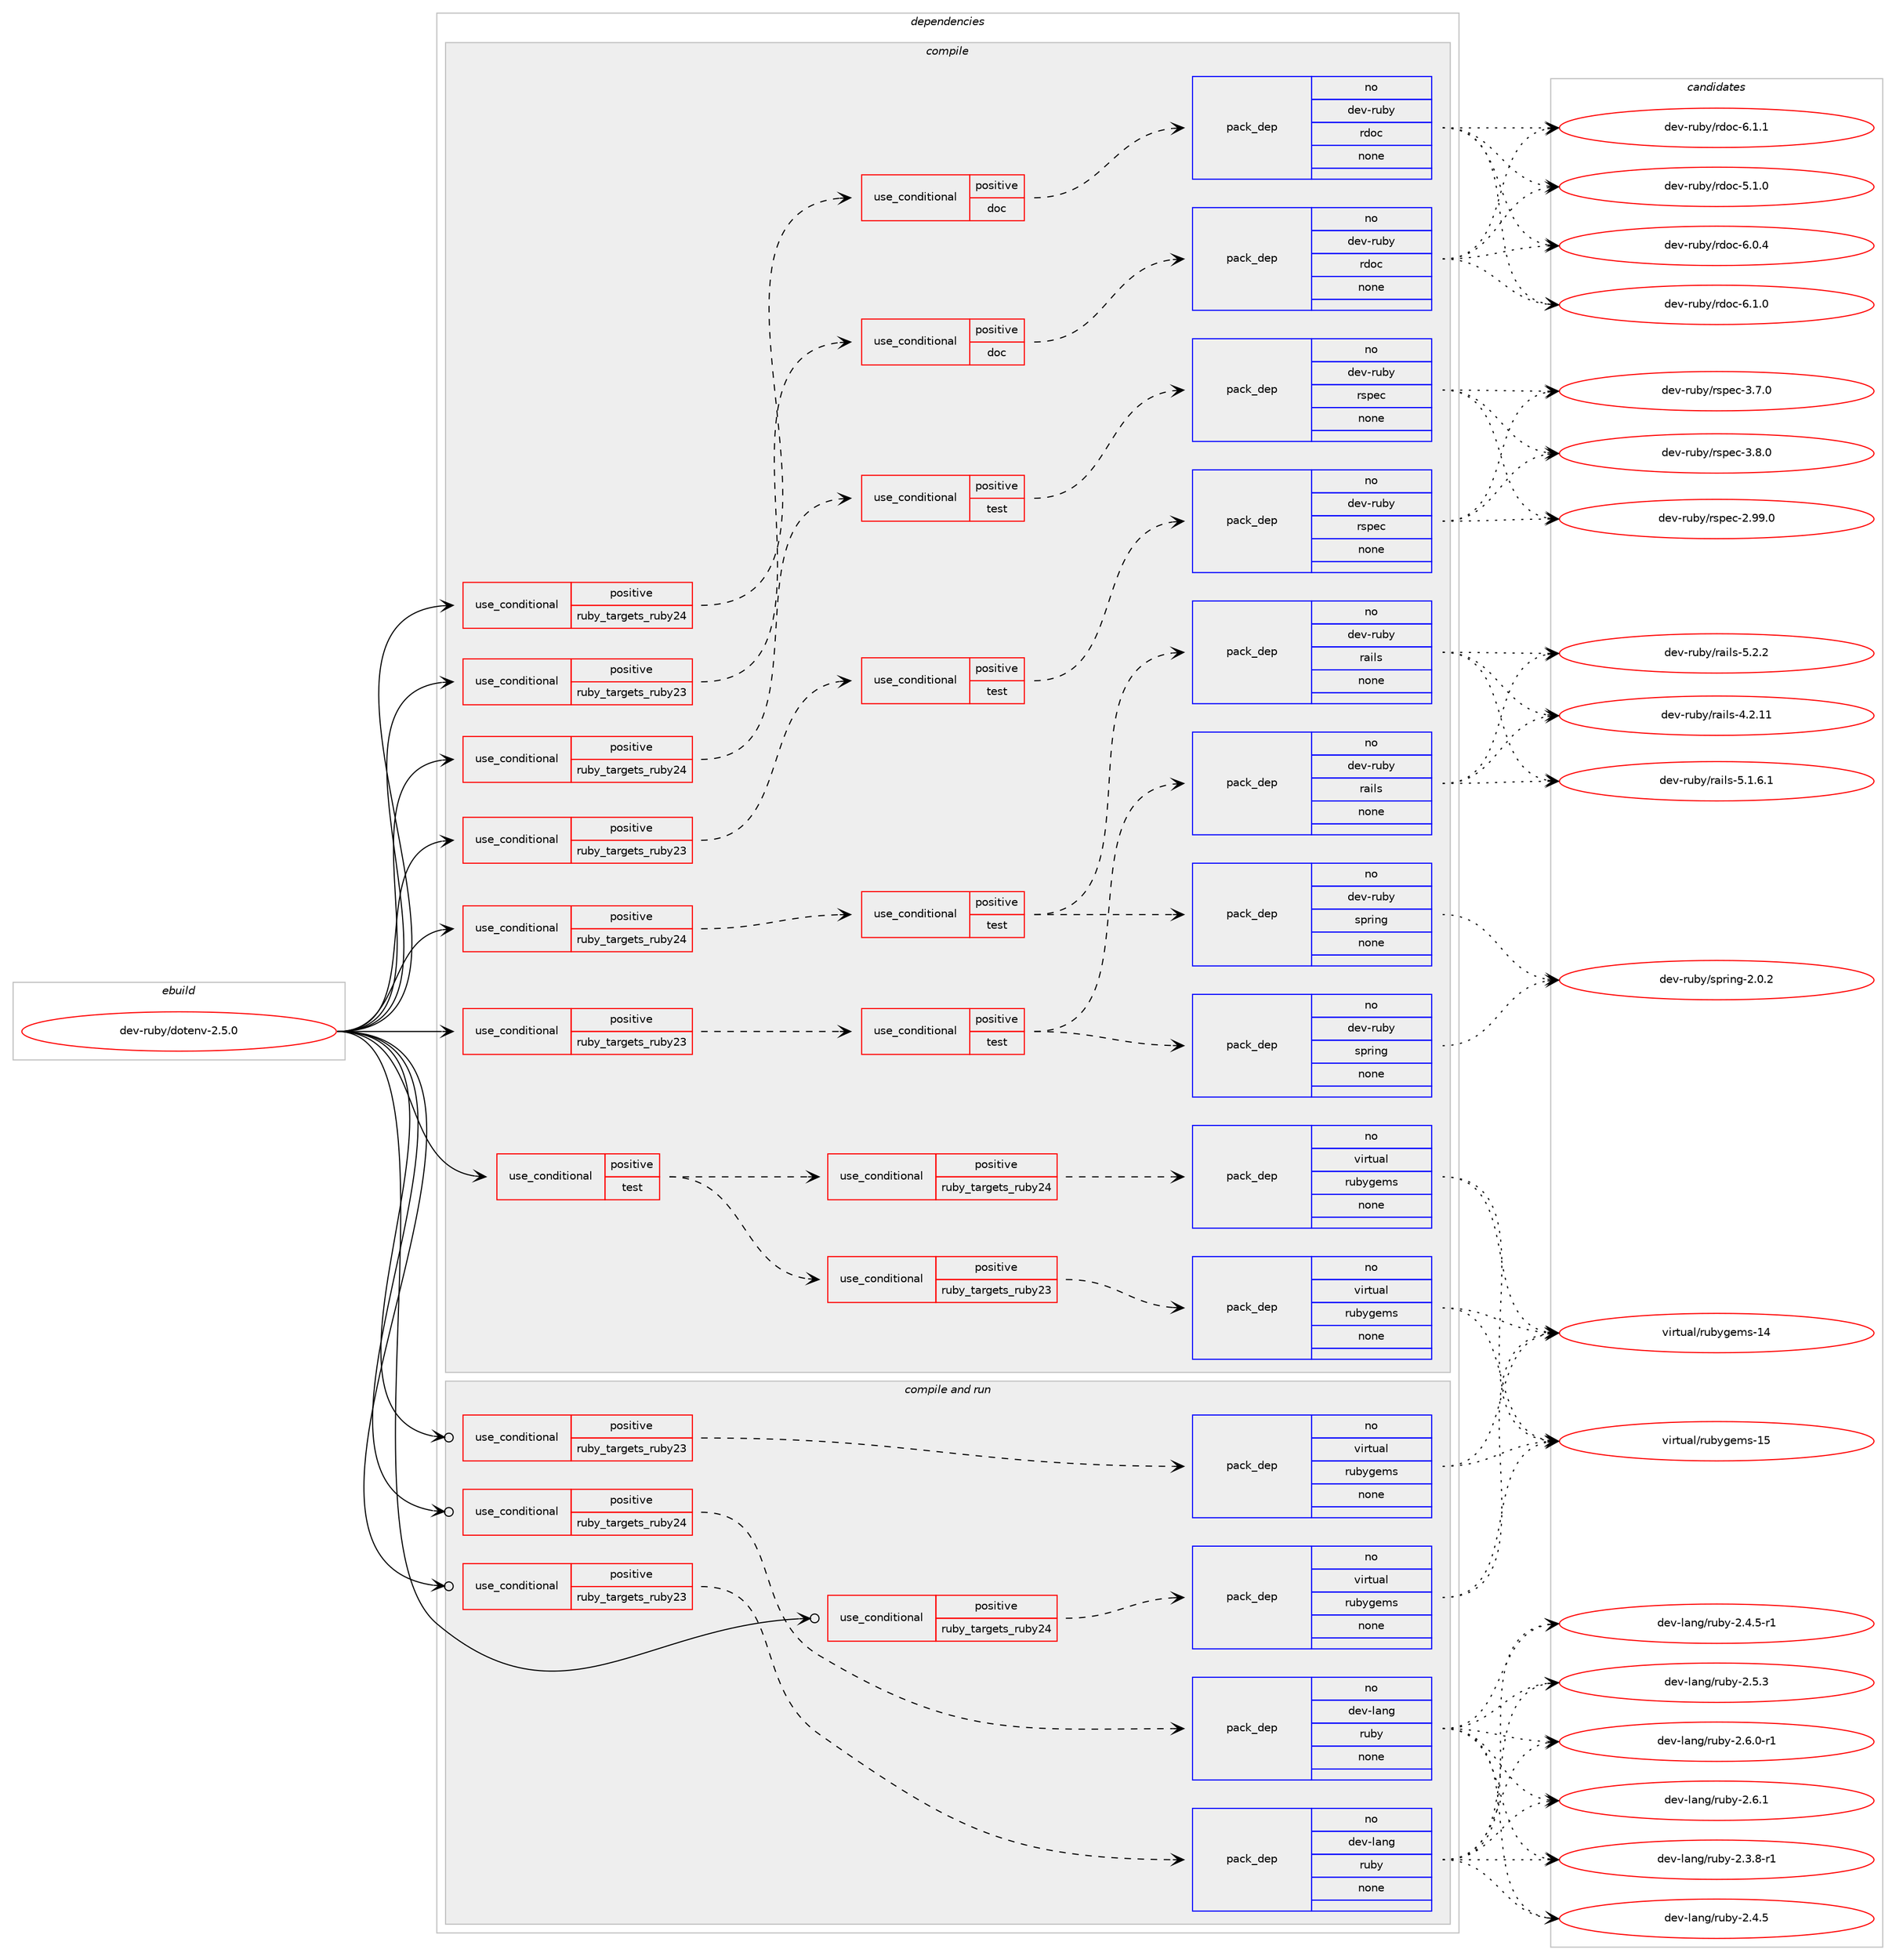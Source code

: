 digraph prolog {

# *************
# Graph options
# *************

newrank=true;
concentrate=true;
compound=true;
graph [rankdir=LR,fontname=Helvetica,fontsize=10,ranksep=1.5];#, ranksep=2.5, nodesep=0.2];
edge  [arrowhead=vee];
node  [fontname=Helvetica,fontsize=10];

# **********
# The ebuild
# **********

subgraph cluster_leftcol {
color=gray;
rank=same;
label=<<i>ebuild</i>>;
id [label="dev-ruby/dotenv-2.5.0", color=red, width=4, href="../dev-ruby/dotenv-2.5.0.svg"];
}

# ****************
# The dependencies
# ****************

subgraph cluster_midcol {
color=gray;
label=<<i>dependencies</i>>;
subgraph cluster_compile {
fillcolor="#eeeeee";
style=filled;
label=<<i>compile</i>>;
subgraph cond398505 {
dependency1490839 [label=<<TABLE BORDER="0" CELLBORDER="1" CELLSPACING="0" CELLPADDING="4"><TR><TD ROWSPAN="3" CELLPADDING="10">use_conditional</TD></TR><TR><TD>positive</TD></TR><TR><TD>ruby_targets_ruby23</TD></TR></TABLE>>, shape=none, color=red];
subgraph cond398506 {
dependency1490840 [label=<<TABLE BORDER="0" CELLBORDER="1" CELLSPACING="0" CELLPADDING="4"><TR><TD ROWSPAN="3" CELLPADDING="10">use_conditional</TD></TR><TR><TD>positive</TD></TR><TR><TD>doc</TD></TR></TABLE>>, shape=none, color=red];
subgraph pack1068890 {
dependency1490841 [label=<<TABLE BORDER="0" CELLBORDER="1" CELLSPACING="0" CELLPADDING="4" WIDTH="220"><TR><TD ROWSPAN="6" CELLPADDING="30">pack_dep</TD></TR><TR><TD WIDTH="110">no</TD></TR><TR><TD>dev-ruby</TD></TR><TR><TD>rdoc</TD></TR><TR><TD>none</TD></TR><TR><TD></TD></TR></TABLE>>, shape=none, color=blue];
}
dependency1490840:e -> dependency1490841:w [weight=20,style="dashed",arrowhead="vee"];
}
dependency1490839:e -> dependency1490840:w [weight=20,style="dashed",arrowhead="vee"];
}
id:e -> dependency1490839:w [weight=20,style="solid",arrowhead="vee"];
subgraph cond398507 {
dependency1490842 [label=<<TABLE BORDER="0" CELLBORDER="1" CELLSPACING="0" CELLPADDING="4"><TR><TD ROWSPAN="3" CELLPADDING="10">use_conditional</TD></TR><TR><TD>positive</TD></TR><TR><TD>ruby_targets_ruby23</TD></TR></TABLE>>, shape=none, color=red];
subgraph cond398508 {
dependency1490843 [label=<<TABLE BORDER="0" CELLBORDER="1" CELLSPACING="0" CELLPADDING="4"><TR><TD ROWSPAN="3" CELLPADDING="10">use_conditional</TD></TR><TR><TD>positive</TD></TR><TR><TD>test</TD></TR></TABLE>>, shape=none, color=red];
subgraph pack1068891 {
dependency1490844 [label=<<TABLE BORDER="0" CELLBORDER="1" CELLSPACING="0" CELLPADDING="4" WIDTH="220"><TR><TD ROWSPAN="6" CELLPADDING="30">pack_dep</TD></TR><TR><TD WIDTH="110">no</TD></TR><TR><TD>dev-ruby</TD></TR><TR><TD>rspec</TD></TR><TR><TD>none</TD></TR><TR><TD></TD></TR></TABLE>>, shape=none, color=blue];
}
dependency1490843:e -> dependency1490844:w [weight=20,style="dashed",arrowhead="vee"];
}
dependency1490842:e -> dependency1490843:w [weight=20,style="dashed",arrowhead="vee"];
}
id:e -> dependency1490842:w [weight=20,style="solid",arrowhead="vee"];
subgraph cond398509 {
dependency1490845 [label=<<TABLE BORDER="0" CELLBORDER="1" CELLSPACING="0" CELLPADDING="4"><TR><TD ROWSPAN="3" CELLPADDING="10">use_conditional</TD></TR><TR><TD>positive</TD></TR><TR><TD>ruby_targets_ruby23</TD></TR></TABLE>>, shape=none, color=red];
subgraph cond398510 {
dependency1490846 [label=<<TABLE BORDER="0" CELLBORDER="1" CELLSPACING="0" CELLPADDING="4"><TR><TD ROWSPAN="3" CELLPADDING="10">use_conditional</TD></TR><TR><TD>positive</TD></TR><TR><TD>test</TD></TR></TABLE>>, shape=none, color=red];
subgraph pack1068892 {
dependency1490847 [label=<<TABLE BORDER="0" CELLBORDER="1" CELLSPACING="0" CELLPADDING="4" WIDTH="220"><TR><TD ROWSPAN="6" CELLPADDING="30">pack_dep</TD></TR><TR><TD WIDTH="110">no</TD></TR><TR><TD>dev-ruby</TD></TR><TR><TD>spring</TD></TR><TR><TD>none</TD></TR><TR><TD></TD></TR></TABLE>>, shape=none, color=blue];
}
dependency1490846:e -> dependency1490847:w [weight=20,style="dashed",arrowhead="vee"];
subgraph pack1068893 {
dependency1490848 [label=<<TABLE BORDER="0" CELLBORDER="1" CELLSPACING="0" CELLPADDING="4" WIDTH="220"><TR><TD ROWSPAN="6" CELLPADDING="30">pack_dep</TD></TR><TR><TD WIDTH="110">no</TD></TR><TR><TD>dev-ruby</TD></TR><TR><TD>rails</TD></TR><TR><TD>none</TD></TR><TR><TD></TD></TR></TABLE>>, shape=none, color=blue];
}
dependency1490846:e -> dependency1490848:w [weight=20,style="dashed",arrowhead="vee"];
}
dependency1490845:e -> dependency1490846:w [weight=20,style="dashed",arrowhead="vee"];
}
id:e -> dependency1490845:w [weight=20,style="solid",arrowhead="vee"];
subgraph cond398511 {
dependency1490849 [label=<<TABLE BORDER="0" CELLBORDER="1" CELLSPACING="0" CELLPADDING="4"><TR><TD ROWSPAN="3" CELLPADDING="10">use_conditional</TD></TR><TR><TD>positive</TD></TR><TR><TD>ruby_targets_ruby24</TD></TR></TABLE>>, shape=none, color=red];
subgraph cond398512 {
dependency1490850 [label=<<TABLE BORDER="0" CELLBORDER="1" CELLSPACING="0" CELLPADDING="4"><TR><TD ROWSPAN="3" CELLPADDING="10">use_conditional</TD></TR><TR><TD>positive</TD></TR><TR><TD>doc</TD></TR></TABLE>>, shape=none, color=red];
subgraph pack1068894 {
dependency1490851 [label=<<TABLE BORDER="0" CELLBORDER="1" CELLSPACING="0" CELLPADDING="4" WIDTH="220"><TR><TD ROWSPAN="6" CELLPADDING="30">pack_dep</TD></TR><TR><TD WIDTH="110">no</TD></TR><TR><TD>dev-ruby</TD></TR><TR><TD>rdoc</TD></TR><TR><TD>none</TD></TR><TR><TD></TD></TR></TABLE>>, shape=none, color=blue];
}
dependency1490850:e -> dependency1490851:w [weight=20,style="dashed",arrowhead="vee"];
}
dependency1490849:e -> dependency1490850:w [weight=20,style="dashed",arrowhead="vee"];
}
id:e -> dependency1490849:w [weight=20,style="solid",arrowhead="vee"];
subgraph cond398513 {
dependency1490852 [label=<<TABLE BORDER="0" CELLBORDER="1" CELLSPACING="0" CELLPADDING="4"><TR><TD ROWSPAN="3" CELLPADDING="10">use_conditional</TD></TR><TR><TD>positive</TD></TR><TR><TD>ruby_targets_ruby24</TD></TR></TABLE>>, shape=none, color=red];
subgraph cond398514 {
dependency1490853 [label=<<TABLE BORDER="0" CELLBORDER="1" CELLSPACING="0" CELLPADDING="4"><TR><TD ROWSPAN="3" CELLPADDING="10">use_conditional</TD></TR><TR><TD>positive</TD></TR><TR><TD>test</TD></TR></TABLE>>, shape=none, color=red];
subgraph pack1068895 {
dependency1490854 [label=<<TABLE BORDER="0" CELLBORDER="1" CELLSPACING="0" CELLPADDING="4" WIDTH="220"><TR><TD ROWSPAN="6" CELLPADDING="30">pack_dep</TD></TR><TR><TD WIDTH="110">no</TD></TR><TR><TD>dev-ruby</TD></TR><TR><TD>rspec</TD></TR><TR><TD>none</TD></TR><TR><TD></TD></TR></TABLE>>, shape=none, color=blue];
}
dependency1490853:e -> dependency1490854:w [weight=20,style="dashed",arrowhead="vee"];
}
dependency1490852:e -> dependency1490853:w [weight=20,style="dashed",arrowhead="vee"];
}
id:e -> dependency1490852:w [weight=20,style="solid",arrowhead="vee"];
subgraph cond398515 {
dependency1490855 [label=<<TABLE BORDER="0" CELLBORDER="1" CELLSPACING="0" CELLPADDING="4"><TR><TD ROWSPAN="3" CELLPADDING="10">use_conditional</TD></TR><TR><TD>positive</TD></TR><TR><TD>ruby_targets_ruby24</TD></TR></TABLE>>, shape=none, color=red];
subgraph cond398516 {
dependency1490856 [label=<<TABLE BORDER="0" CELLBORDER="1" CELLSPACING="0" CELLPADDING="4"><TR><TD ROWSPAN="3" CELLPADDING="10">use_conditional</TD></TR><TR><TD>positive</TD></TR><TR><TD>test</TD></TR></TABLE>>, shape=none, color=red];
subgraph pack1068896 {
dependency1490857 [label=<<TABLE BORDER="0" CELLBORDER="1" CELLSPACING="0" CELLPADDING="4" WIDTH="220"><TR><TD ROWSPAN="6" CELLPADDING="30">pack_dep</TD></TR><TR><TD WIDTH="110">no</TD></TR><TR><TD>dev-ruby</TD></TR><TR><TD>spring</TD></TR><TR><TD>none</TD></TR><TR><TD></TD></TR></TABLE>>, shape=none, color=blue];
}
dependency1490856:e -> dependency1490857:w [weight=20,style="dashed",arrowhead="vee"];
subgraph pack1068897 {
dependency1490858 [label=<<TABLE BORDER="0" CELLBORDER="1" CELLSPACING="0" CELLPADDING="4" WIDTH="220"><TR><TD ROWSPAN="6" CELLPADDING="30">pack_dep</TD></TR><TR><TD WIDTH="110">no</TD></TR><TR><TD>dev-ruby</TD></TR><TR><TD>rails</TD></TR><TR><TD>none</TD></TR><TR><TD></TD></TR></TABLE>>, shape=none, color=blue];
}
dependency1490856:e -> dependency1490858:w [weight=20,style="dashed",arrowhead="vee"];
}
dependency1490855:e -> dependency1490856:w [weight=20,style="dashed",arrowhead="vee"];
}
id:e -> dependency1490855:w [weight=20,style="solid",arrowhead="vee"];
subgraph cond398517 {
dependency1490859 [label=<<TABLE BORDER="0" CELLBORDER="1" CELLSPACING="0" CELLPADDING="4"><TR><TD ROWSPAN="3" CELLPADDING="10">use_conditional</TD></TR><TR><TD>positive</TD></TR><TR><TD>test</TD></TR></TABLE>>, shape=none, color=red];
subgraph cond398518 {
dependency1490860 [label=<<TABLE BORDER="0" CELLBORDER="1" CELLSPACING="0" CELLPADDING="4"><TR><TD ROWSPAN="3" CELLPADDING="10">use_conditional</TD></TR><TR><TD>positive</TD></TR><TR><TD>ruby_targets_ruby23</TD></TR></TABLE>>, shape=none, color=red];
subgraph pack1068898 {
dependency1490861 [label=<<TABLE BORDER="0" CELLBORDER="1" CELLSPACING="0" CELLPADDING="4" WIDTH="220"><TR><TD ROWSPAN="6" CELLPADDING="30">pack_dep</TD></TR><TR><TD WIDTH="110">no</TD></TR><TR><TD>virtual</TD></TR><TR><TD>rubygems</TD></TR><TR><TD>none</TD></TR><TR><TD></TD></TR></TABLE>>, shape=none, color=blue];
}
dependency1490860:e -> dependency1490861:w [weight=20,style="dashed",arrowhead="vee"];
}
dependency1490859:e -> dependency1490860:w [weight=20,style="dashed",arrowhead="vee"];
subgraph cond398519 {
dependency1490862 [label=<<TABLE BORDER="0" CELLBORDER="1" CELLSPACING="0" CELLPADDING="4"><TR><TD ROWSPAN="3" CELLPADDING="10">use_conditional</TD></TR><TR><TD>positive</TD></TR><TR><TD>ruby_targets_ruby24</TD></TR></TABLE>>, shape=none, color=red];
subgraph pack1068899 {
dependency1490863 [label=<<TABLE BORDER="0" CELLBORDER="1" CELLSPACING="0" CELLPADDING="4" WIDTH="220"><TR><TD ROWSPAN="6" CELLPADDING="30">pack_dep</TD></TR><TR><TD WIDTH="110">no</TD></TR><TR><TD>virtual</TD></TR><TR><TD>rubygems</TD></TR><TR><TD>none</TD></TR><TR><TD></TD></TR></TABLE>>, shape=none, color=blue];
}
dependency1490862:e -> dependency1490863:w [weight=20,style="dashed",arrowhead="vee"];
}
dependency1490859:e -> dependency1490862:w [weight=20,style="dashed",arrowhead="vee"];
}
id:e -> dependency1490859:w [weight=20,style="solid",arrowhead="vee"];
}
subgraph cluster_compileandrun {
fillcolor="#eeeeee";
style=filled;
label=<<i>compile and run</i>>;
subgraph cond398520 {
dependency1490864 [label=<<TABLE BORDER="0" CELLBORDER="1" CELLSPACING="0" CELLPADDING="4"><TR><TD ROWSPAN="3" CELLPADDING="10">use_conditional</TD></TR><TR><TD>positive</TD></TR><TR><TD>ruby_targets_ruby23</TD></TR></TABLE>>, shape=none, color=red];
subgraph pack1068900 {
dependency1490865 [label=<<TABLE BORDER="0" CELLBORDER="1" CELLSPACING="0" CELLPADDING="4" WIDTH="220"><TR><TD ROWSPAN="6" CELLPADDING="30">pack_dep</TD></TR><TR><TD WIDTH="110">no</TD></TR><TR><TD>dev-lang</TD></TR><TR><TD>ruby</TD></TR><TR><TD>none</TD></TR><TR><TD></TD></TR></TABLE>>, shape=none, color=blue];
}
dependency1490864:e -> dependency1490865:w [weight=20,style="dashed",arrowhead="vee"];
}
id:e -> dependency1490864:w [weight=20,style="solid",arrowhead="odotvee"];
subgraph cond398521 {
dependency1490866 [label=<<TABLE BORDER="0" CELLBORDER="1" CELLSPACING="0" CELLPADDING="4"><TR><TD ROWSPAN="3" CELLPADDING="10">use_conditional</TD></TR><TR><TD>positive</TD></TR><TR><TD>ruby_targets_ruby23</TD></TR></TABLE>>, shape=none, color=red];
subgraph pack1068901 {
dependency1490867 [label=<<TABLE BORDER="0" CELLBORDER="1" CELLSPACING="0" CELLPADDING="4" WIDTH="220"><TR><TD ROWSPAN="6" CELLPADDING="30">pack_dep</TD></TR><TR><TD WIDTH="110">no</TD></TR><TR><TD>virtual</TD></TR><TR><TD>rubygems</TD></TR><TR><TD>none</TD></TR><TR><TD></TD></TR></TABLE>>, shape=none, color=blue];
}
dependency1490866:e -> dependency1490867:w [weight=20,style="dashed",arrowhead="vee"];
}
id:e -> dependency1490866:w [weight=20,style="solid",arrowhead="odotvee"];
subgraph cond398522 {
dependency1490868 [label=<<TABLE BORDER="0" CELLBORDER="1" CELLSPACING="0" CELLPADDING="4"><TR><TD ROWSPAN="3" CELLPADDING="10">use_conditional</TD></TR><TR><TD>positive</TD></TR><TR><TD>ruby_targets_ruby24</TD></TR></TABLE>>, shape=none, color=red];
subgraph pack1068902 {
dependency1490869 [label=<<TABLE BORDER="0" CELLBORDER="1" CELLSPACING="0" CELLPADDING="4" WIDTH="220"><TR><TD ROWSPAN="6" CELLPADDING="30">pack_dep</TD></TR><TR><TD WIDTH="110">no</TD></TR><TR><TD>dev-lang</TD></TR><TR><TD>ruby</TD></TR><TR><TD>none</TD></TR><TR><TD></TD></TR></TABLE>>, shape=none, color=blue];
}
dependency1490868:e -> dependency1490869:w [weight=20,style="dashed",arrowhead="vee"];
}
id:e -> dependency1490868:w [weight=20,style="solid",arrowhead="odotvee"];
subgraph cond398523 {
dependency1490870 [label=<<TABLE BORDER="0" CELLBORDER="1" CELLSPACING="0" CELLPADDING="4"><TR><TD ROWSPAN="3" CELLPADDING="10">use_conditional</TD></TR><TR><TD>positive</TD></TR><TR><TD>ruby_targets_ruby24</TD></TR></TABLE>>, shape=none, color=red];
subgraph pack1068903 {
dependency1490871 [label=<<TABLE BORDER="0" CELLBORDER="1" CELLSPACING="0" CELLPADDING="4" WIDTH="220"><TR><TD ROWSPAN="6" CELLPADDING="30">pack_dep</TD></TR><TR><TD WIDTH="110">no</TD></TR><TR><TD>virtual</TD></TR><TR><TD>rubygems</TD></TR><TR><TD>none</TD></TR><TR><TD></TD></TR></TABLE>>, shape=none, color=blue];
}
dependency1490870:e -> dependency1490871:w [weight=20,style="dashed",arrowhead="vee"];
}
id:e -> dependency1490870:w [weight=20,style="solid",arrowhead="odotvee"];
}
subgraph cluster_run {
fillcolor="#eeeeee";
style=filled;
label=<<i>run</i>>;
}
}

# **************
# The candidates
# **************

subgraph cluster_choices {
rank=same;
color=gray;
label=<<i>candidates</i>>;

subgraph choice1068890 {
color=black;
nodesep=1;
choice10010111845114117981214711410011199455346494648 [label="dev-ruby/rdoc-5.1.0", color=red, width=4,href="../dev-ruby/rdoc-5.1.0.svg"];
choice10010111845114117981214711410011199455446484652 [label="dev-ruby/rdoc-6.0.4", color=red, width=4,href="../dev-ruby/rdoc-6.0.4.svg"];
choice10010111845114117981214711410011199455446494648 [label="dev-ruby/rdoc-6.1.0", color=red, width=4,href="../dev-ruby/rdoc-6.1.0.svg"];
choice10010111845114117981214711410011199455446494649 [label="dev-ruby/rdoc-6.1.1", color=red, width=4,href="../dev-ruby/rdoc-6.1.1.svg"];
dependency1490841:e -> choice10010111845114117981214711410011199455346494648:w [style=dotted,weight="100"];
dependency1490841:e -> choice10010111845114117981214711410011199455446484652:w [style=dotted,weight="100"];
dependency1490841:e -> choice10010111845114117981214711410011199455446494648:w [style=dotted,weight="100"];
dependency1490841:e -> choice10010111845114117981214711410011199455446494649:w [style=dotted,weight="100"];
}
subgraph choice1068891 {
color=black;
nodesep=1;
choice1001011184511411798121471141151121019945504657574648 [label="dev-ruby/rspec-2.99.0", color=red, width=4,href="../dev-ruby/rspec-2.99.0.svg"];
choice10010111845114117981214711411511210199455146554648 [label="dev-ruby/rspec-3.7.0", color=red, width=4,href="../dev-ruby/rspec-3.7.0.svg"];
choice10010111845114117981214711411511210199455146564648 [label="dev-ruby/rspec-3.8.0", color=red, width=4,href="../dev-ruby/rspec-3.8.0.svg"];
dependency1490844:e -> choice1001011184511411798121471141151121019945504657574648:w [style=dotted,weight="100"];
dependency1490844:e -> choice10010111845114117981214711411511210199455146554648:w [style=dotted,weight="100"];
dependency1490844:e -> choice10010111845114117981214711411511210199455146564648:w [style=dotted,weight="100"];
}
subgraph choice1068892 {
color=black;
nodesep=1;
choice100101118451141179812147115112114105110103455046484650 [label="dev-ruby/spring-2.0.2", color=red, width=4,href="../dev-ruby/spring-2.0.2.svg"];
dependency1490847:e -> choice100101118451141179812147115112114105110103455046484650:w [style=dotted,weight="100"];
}
subgraph choice1068893 {
color=black;
nodesep=1;
choice1001011184511411798121471149710510811545524650464949 [label="dev-ruby/rails-4.2.11", color=red, width=4,href="../dev-ruby/rails-4.2.11.svg"];
choice100101118451141179812147114971051081154553464946544649 [label="dev-ruby/rails-5.1.6.1", color=red, width=4,href="../dev-ruby/rails-5.1.6.1.svg"];
choice10010111845114117981214711497105108115455346504650 [label="dev-ruby/rails-5.2.2", color=red, width=4,href="../dev-ruby/rails-5.2.2.svg"];
dependency1490848:e -> choice1001011184511411798121471149710510811545524650464949:w [style=dotted,weight="100"];
dependency1490848:e -> choice100101118451141179812147114971051081154553464946544649:w [style=dotted,weight="100"];
dependency1490848:e -> choice10010111845114117981214711497105108115455346504650:w [style=dotted,weight="100"];
}
subgraph choice1068894 {
color=black;
nodesep=1;
choice10010111845114117981214711410011199455346494648 [label="dev-ruby/rdoc-5.1.0", color=red, width=4,href="../dev-ruby/rdoc-5.1.0.svg"];
choice10010111845114117981214711410011199455446484652 [label="dev-ruby/rdoc-6.0.4", color=red, width=4,href="../dev-ruby/rdoc-6.0.4.svg"];
choice10010111845114117981214711410011199455446494648 [label="dev-ruby/rdoc-6.1.0", color=red, width=4,href="../dev-ruby/rdoc-6.1.0.svg"];
choice10010111845114117981214711410011199455446494649 [label="dev-ruby/rdoc-6.1.1", color=red, width=4,href="../dev-ruby/rdoc-6.1.1.svg"];
dependency1490851:e -> choice10010111845114117981214711410011199455346494648:w [style=dotted,weight="100"];
dependency1490851:e -> choice10010111845114117981214711410011199455446484652:w [style=dotted,weight="100"];
dependency1490851:e -> choice10010111845114117981214711410011199455446494648:w [style=dotted,weight="100"];
dependency1490851:e -> choice10010111845114117981214711410011199455446494649:w [style=dotted,weight="100"];
}
subgraph choice1068895 {
color=black;
nodesep=1;
choice1001011184511411798121471141151121019945504657574648 [label="dev-ruby/rspec-2.99.0", color=red, width=4,href="../dev-ruby/rspec-2.99.0.svg"];
choice10010111845114117981214711411511210199455146554648 [label="dev-ruby/rspec-3.7.0", color=red, width=4,href="../dev-ruby/rspec-3.7.0.svg"];
choice10010111845114117981214711411511210199455146564648 [label="dev-ruby/rspec-3.8.0", color=red, width=4,href="../dev-ruby/rspec-3.8.0.svg"];
dependency1490854:e -> choice1001011184511411798121471141151121019945504657574648:w [style=dotted,weight="100"];
dependency1490854:e -> choice10010111845114117981214711411511210199455146554648:w [style=dotted,weight="100"];
dependency1490854:e -> choice10010111845114117981214711411511210199455146564648:w [style=dotted,weight="100"];
}
subgraph choice1068896 {
color=black;
nodesep=1;
choice100101118451141179812147115112114105110103455046484650 [label="dev-ruby/spring-2.0.2", color=red, width=4,href="../dev-ruby/spring-2.0.2.svg"];
dependency1490857:e -> choice100101118451141179812147115112114105110103455046484650:w [style=dotted,weight="100"];
}
subgraph choice1068897 {
color=black;
nodesep=1;
choice1001011184511411798121471149710510811545524650464949 [label="dev-ruby/rails-4.2.11", color=red, width=4,href="../dev-ruby/rails-4.2.11.svg"];
choice100101118451141179812147114971051081154553464946544649 [label="dev-ruby/rails-5.1.6.1", color=red, width=4,href="../dev-ruby/rails-5.1.6.1.svg"];
choice10010111845114117981214711497105108115455346504650 [label="dev-ruby/rails-5.2.2", color=red, width=4,href="../dev-ruby/rails-5.2.2.svg"];
dependency1490858:e -> choice1001011184511411798121471149710510811545524650464949:w [style=dotted,weight="100"];
dependency1490858:e -> choice100101118451141179812147114971051081154553464946544649:w [style=dotted,weight="100"];
dependency1490858:e -> choice10010111845114117981214711497105108115455346504650:w [style=dotted,weight="100"];
}
subgraph choice1068898 {
color=black;
nodesep=1;
choice118105114116117971084711411798121103101109115454952 [label="virtual/rubygems-14", color=red, width=4,href="../virtual/rubygems-14.svg"];
choice118105114116117971084711411798121103101109115454953 [label="virtual/rubygems-15", color=red, width=4,href="../virtual/rubygems-15.svg"];
dependency1490861:e -> choice118105114116117971084711411798121103101109115454952:w [style=dotted,weight="100"];
dependency1490861:e -> choice118105114116117971084711411798121103101109115454953:w [style=dotted,weight="100"];
}
subgraph choice1068899 {
color=black;
nodesep=1;
choice118105114116117971084711411798121103101109115454952 [label="virtual/rubygems-14", color=red, width=4,href="../virtual/rubygems-14.svg"];
choice118105114116117971084711411798121103101109115454953 [label="virtual/rubygems-15", color=red, width=4,href="../virtual/rubygems-15.svg"];
dependency1490863:e -> choice118105114116117971084711411798121103101109115454952:w [style=dotted,weight="100"];
dependency1490863:e -> choice118105114116117971084711411798121103101109115454953:w [style=dotted,weight="100"];
}
subgraph choice1068900 {
color=black;
nodesep=1;
choice100101118451089711010347114117981214550465146564511449 [label="dev-lang/ruby-2.3.8-r1", color=red, width=4,href="../dev-lang/ruby-2.3.8-r1.svg"];
choice10010111845108971101034711411798121455046524653 [label="dev-lang/ruby-2.4.5", color=red, width=4,href="../dev-lang/ruby-2.4.5.svg"];
choice100101118451089711010347114117981214550465246534511449 [label="dev-lang/ruby-2.4.5-r1", color=red, width=4,href="../dev-lang/ruby-2.4.5-r1.svg"];
choice10010111845108971101034711411798121455046534651 [label="dev-lang/ruby-2.5.3", color=red, width=4,href="../dev-lang/ruby-2.5.3.svg"];
choice100101118451089711010347114117981214550465446484511449 [label="dev-lang/ruby-2.6.0-r1", color=red, width=4,href="../dev-lang/ruby-2.6.0-r1.svg"];
choice10010111845108971101034711411798121455046544649 [label="dev-lang/ruby-2.6.1", color=red, width=4,href="../dev-lang/ruby-2.6.1.svg"];
dependency1490865:e -> choice100101118451089711010347114117981214550465146564511449:w [style=dotted,weight="100"];
dependency1490865:e -> choice10010111845108971101034711411798121455046524653:w [style=dotted,weight="100"];
dependency1490865:e -> choice100101118451089711010347114117981214550465246534511449:w [style=dotted,weight="100"];
dependency1490865:e -> choice10010111845108971101034711411798121455046534651:w [style=dotted,weight="100"];
dependency1490865:e -> choice100101118451089711010347114117981214550465446484511449:w [style=dotted,weight="100"];
dependency1490865:e -> choice10010111845108971101034711411798121455046544649:w [style=dotted,weight="100"];
}
subgraph choice1068901 {
color=black;
nodesep=1;
choice118105114116117971084711411798121103101109115454952 [label="virtual/rubygems-14", color=red, width=4,href="../virtual/rubygems-14.svg"];
choice118105114116117971084711411798121103101109115454953 [label="virtual/rubygems-15", color=red, width=4,href="../virtual/rubygems-15.svg"];
dependency1490867:e -> choice118105114116117971084711411798121103101109115454952:w [style=dotted,weight="100"];
dependency1490867:e -> choice118105114116117971084711411798121103101109115454953:w [style=dotted,weight="100"];
}
subgraph choice1068902 {
color=black;
nodesep=1;
choice100101118451089711010347114117981214550465146564511449 [label="dev-lang/ruby-2.3.8-r1", color=red, width=4,href="../dev-lang/ruby-2.3.8-r1.svg"];
choice10010111845108971101034711411798121455046524653 [label="dev-lang/ruby-2.4.5", color=red, width=4,href="../dev-lang/ruby-2.4.5.svg"];
choice100101118451089711010347114117981214550465246534511449 [label="dev-lang/ruby-2.4.5-r1", color=red, width=4,href="../dev-lang/ruby-2.4.5-r1.svg"];
choice10010111845108971101034711411798121455046534651 [label="dev-lang/ruby-2.5.3", color=red, width=4,href="../dev-lang/ruby-2.5.3.svg"];
choice100101118451089711010347114117981214550465446484511449 [label="dev-lang/ruby-2.6.0-r1", color=red, width=4,href="../dev-lang/ruby-2.6.0-r1.svg"];
choice10010111845108971101034711411798121455046544649 [label="dev-lang/ruby-2.6.1", color=red, width=4,href="../dev-lang/ruby-2.6.1.svg"];
dependency1490869:e -> choice100101118451089711010347114117981214550465146564511449:w [style=dotted,weight="100"];
dependency1490869:e -> choice10010111845108971101034711411798121455046524653:w [style=dotted,weight="100"];
dependency1490869:e -> choice100101118451089711010347114117981214550465246534511449:w [style=dotted,weight="100"];
dependency1490869:e -> choice10010111845108971101034711411798121455046534651:w [style=dotted,weight="100"];
dependency1490869:e -> choice100101118451089711010347114117981214550465446484511449:w [style=dotted,weight="100"];
dependency1490869:e -> choice10010111845108971101034711411798121455046544649:w [style=dotted,weight="100"];
}
subgraph choice1068903 {
color=black;
nodesep=1;
choice118105114116117971084711411798121103101109115454952 [label="virtual/rubygems-14", color=red, width=4,href="../virtual/rubygems-14.svg"];
choice118105114116117971084711411798121103101109115454953 [label="virtual/rubygems-15", color=red, width=4,href="../virtual/rubygems-15.svg"];
dependency1490871:e -> choice118105114116117971084711411798121103101109115454952:w [style=dotted,weight="100"];
dependency1490871:e -> choice118105114116117971084711411798121103101109115454953:w [style=dotted,weight="100"];
}
}

}
